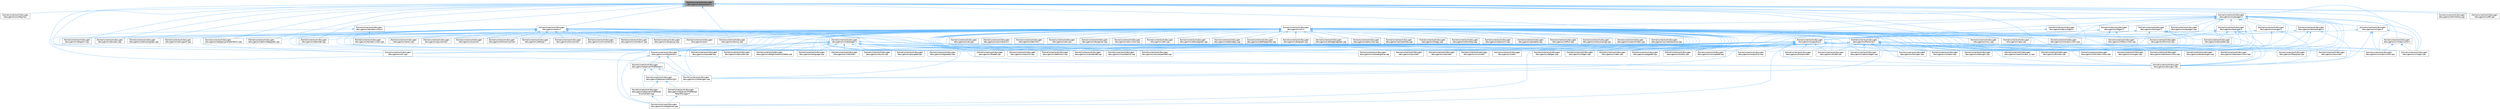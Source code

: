 digraph "/home/runner/work/doxygen/doxygen/src/textstream.h"
{
 // INTERACTIVE_SVG=YES
 // LATEX_PDF_SIZE
  bgcolor="transparent";
  edge [fontname=Helvetica,fontsize=10,labelfontname=Helvetica,labelfontsize=10];
  node [fontname=Helvetica,fontsize=10,shape=box,height=0.2,width=0.4];
  Node1 [label="/home/runner/work/doxygen\l/doxygen/src/textstream.h",height=0.2,width=0.4,color="gray40", fillcolor="grey60", style="filled", fontcolor="black",tooltip=" "];
  Node1 -> Node2 [dir="back",color="steelblue1",style="solid"];
  Node2 [label="/home/runner/work/doxygen\l/doxygen/src/configimpl.l",height=0.2,width=0.4,color="grey40", fillcolor="white", style="filled",URL="$d9/de3/configimpl_8l.html",tooltip=" "];
  Node1 -> Node3 [dir="back",color="steelblue1",style="solid"];
  Node3 [label="/home/runner/work/doxygen\l/doxygen/src/defgen.cpp",height=0.2,width=0.4,color="grey40", fillcolor="white", style="filled",URL="$d3/d17/defgen_8cpp.html",tooltip=" "];
  Node1 -> Node4 [dir="back",color="steelblue1",style="solid"];
  Node4 [label="/home/runner/work/doxygen\l/doxygen/src/diagram.cpp",height=0.2,width=0.4,color="grey40", fillcolor="white", style="filled",URL="$da/d0d/diagram_8cpp.html",tooltip=" "];
  Node1 -> Node5 [dir="back",color="steelblue1",style="solid"];
  Node5 [label="/home/runner/work/doxygen\l/doxygen/src/docsets.cpp",height=0.2,width=0.4,color="grey40", fillcolor="white", style="filled",URL="$d7/d8f/docsets_8cpp.html",tooltip=" "];
  Node1 -> Node6 [dir="back",color="steelblue1",style="solid"];
  Node6 [label="/home/runner/work/doxygen\l/doxygen/src/dotclassgraph.cpp",height=0.2,width=0.4,color="grey40", fillcolor="white", style="filled",URL="$d4/dcd/dotclassgraph_8cpp.html",tooltip=" "];
  Node1 -> Node7 [dir="back",color="steelblue1",style="solid"];
  Node7 [label="/home/runner/work/doxygen\l/doxygen/src/dotgroupcollaboration.cpp",height=0.2,width=0.4,color="grey40", fillcolor="white", style="filled",URL="$d1/d86/dotgroupcollaboration_8cpp.html",tooltip=" "];
  Node1 -> Node8 [dir="back",color="steelblue1",style="solid"];
  Node8 [label="/home/runner/work/doxygen\l/doxygen/src/dotincldepgraph.cpp",height=0.2,width=0.4,color="grey40", fillcolor="white", style="filled",URL="$da/d57/dotincldepgraph_8cpp.html",tooltip=" "];
  Node1 -> Node9 [dir="back",color="steelblue1",style="solid"];
  Node9 [label="/home/runner/work/doxygen\l/doxygen/src/dotnode.cpp",height=0.2,width=0.4,color="grey40", fillcolor="white", style="filled",URL="$df/d58/dotnode_8cpp.html",tooltip=" "];
  Node1 -> Node10 [dir="back",color="steelblue1",style="solid"];
  Node10 [label="/home/runner/work/doxygen\l/doxygen/src/emoji.cpp",height=0.2,width=0.4,color="grey40", fillcolor="white", style="filled",URL="$d2/d38/emoji_8cpp.html",tooltip=" "];
  Node1 -> Node11 [dir="back",color="steelblue1",style="solid"];
  Node11 [label="/home/runner/work/doxygen\l/doxygen/src/entry.h",height=0.2,width=0.4,color="grey40", fillcolor="white", style="filled",URL="$d1/dc6/entry_8h.html",tooltip=" "];
  Node11 -> Node12 [dir="back",color="steelblue1",style="solid"];
  Node12 [label="/home/runner/work/doxygen\l/doxygen/src/classdef.cpp",height=0.2,width=0.4,color="grey40", fillcolor="white", style="filled",URL="$de/d89/classdef_8cpp.html",tooltip=" "];
  Node11 -> Node13 [dir="back",color="steelblue1",style="solid"];
  Node13 [label="/home/runner/work/doxygen\l/doxygen/src/code.l",height=0.2,width=0.4,color="grey40", fillcolor="white", style="filled",URL="$da/d1f/code_8l.html",tooltip=" "];
  Node11 -> Node14 [dir="back",color="steelblue1",style="solid"];
  Node14 [label="/home/runner/work/doxygen\l/doxygen/src/commentscan.l",height=0.2,width=0.4,color="grey40", fillcolor="white", style="filled",URL="$d7/d5f/commentscan_8l.html",tooltip=" "];
  Node11 -> Node15 [dir="back",color="steelblue1",style="solid"];
  Node15 [label="/home/runner/work/doxygen\l/doxygen/src/defargs.l",height=0.2,width=0.4,color="grey40", fillcolor="white", style="filled",URL="$de/df3/defargs_8l.html",tooltip=" "];
  Node11 -> Node16 [dir="back",color="steelblue1",style="solid"];
  Node16 [label="/home/runner/work/doxygen\l/doxygen/src/docgroup.cpp",height=0.2,width=0.4,color="grey40", fillcolor="white", style="filled",URL="$d3/d36/docgroup_8cpp.html",tooltip=" "];
  Node11 -> Node17 [dir="back",color="steelblue1",style="solid"];
  Node17 [label="/home/runner/work/doxygen\l/doxygen/src/doxygen.cpp",height=0.2,width=0.4,color="grey40", fillcolor="white", style="filled",URL="$dc/d98/doxygen_8cpp.html",tooltip=" "];
  Node11 -> Node18 [dir="back",color="steelblue1",style="solid"];
  Node18 [label="/home/runner/work/doxygen\l/doxygen/src/entry.cpp",height=0.2,width=0.4,color="grey40", fillcolor="white", style="filled",URL="$d2/dd2/entry_8cpp.html",tooltip=" "];
  Node11 -> Node19 [dir="back",color="steelblue1",style="solid"];
  Node19 [label="/home/runner/work/doxygen\l/doxygen/src/filedef.cpp",height=0.2,width=0.4,color="grey40", fillcolor="white", style="filled",URL="$d6/ddc/filedef_8cpp.html",tooltip=" "];
  Node11 -> Node20 [dir="back",color="steelblue1",style="solid"];
  Node20 [label="/home/runner/work/doxygen\l/doxygen/src/fortranscanner.l",height=0.2,width=0.4,color="grey40", fillcolor="white", style="filled",URL="$dd/d00/fortranscanner_8l.html",tooltip=" "];
  Node11 -> Node21 [dir="back",color="steelblue1",style="solid"];
  Node21 [label="/home/runner/work/doxygen\l/doxygen/src/groupdef.cpp",height=0.2,width=0.4,color="grey40", fillcolor="white", style="filled",URL="$d6/d42/groupdef_8cpp.html",tooltip=" "];
  Node11 -> Node22 [dir="back",color="steelblue1",style="solid"];
  Node22 [label="/home/runner/work/doxygen\l/doxygen/src/lexscanner.l",height=0.2,width=0.4,color="grey40", fillcolor="white", style="filled",URL="$d4/d7d/lexscanner_8l.html",tooltip=" "];
  Node11 -> Node23 [dir="back",color="steelblue1",style="solid"];
  Node23 [label="/home/runner/work/doxygen\l/doxygen/src/markdown.cpp",height=0.2,width=0.4,color="grey40", fillcolor="white", style="filled",URL="$de/d04/markdown_8cpp.html",tooltip=" "];
  Node11 -> Node24 [dir="back",color="steelblue1",style="solid"];
  Node24 [label="/home/runner/work/doxygen\l/doxygen/src/membergroup.cpp",height=0.2,width=0.4,color="grey40", fillcolor="white", style="filled",URL="$d6/d18/membergroup_8cpp.html",tooltip=" "];
  Node11 -> Node25 [dir="back",color="steelblue1",style="solid"];
  Node25 [label="/home/runner/work/doxygen\l/doxygen/src/pre.l",height=0.2,width=0.4,color="grey40", fillcolor="white", style="filled",URL="$d0/da7/pre_8l.html",tooltip=" "];
  Node11 -> Node26 [dir="back",color="steelblue1",style="solid"];
  Node26 [label="/home/runner/work/doxygen\l/doxygen/src/pycode.l",height=0.2,width=0.4,color="grey40", fillcolor="white", style="filled",URL="$d3/ded/pycode_8l.html",tooltip=" "];
  Node11 -> Node27 [dir="back",color="steelblue1",style="solid"];
  Node27 [label="/home/runner/work/doxygen\l/doxygen/src/pyscanner.l",height=0.2,width=0.4,color="grey40", fillcolor="white", style="filled",URL="$de/d2b/pyscanner_8l.html",tooltip=" "];
  Node11 -> Node28 [dir="back",color="steelblue1",style="solid"];
  Node28 [label="/home/runner/work/doxygen\l/doxygen/src/scanner.l",height=0.2,width=0.4,color="grey40", fillcolor="white", style="filled",URL="$da/d11/scanner_8l.html",tooltip=" "];
  Node11 -> Node29 [dir="back",color="steelblue1",style="solid"];
  Node29 [label="/home/runner/work/doxygen\l/doxygen/src/sqlcode.l",height=0.2,width=0.4,color="grey40", fillcolor="white", style="filled",URL="$d2/dda/sqlcode_8l.html",tooltip=" "];
  Node11 -> Node30 [dir="back",color="steelblue1",style="solid"];
  Node30 [label="/home/runner/work/doxygen\l/doxygen/src/stlsupport.cpp",height=0.2,width=0.4,color="grey40", fillcolor="white", style="filled",URL="$d9/da1/stlsupport_8cpp.html",tooltip=" "];
  Node11 -> Node31 [dir="back",color="steelblue1",style="solid"];
  Node31 [label="/home/runner/work/doxygen\l/doxygen/src/tagreader.cpp",height=0.2,width=0.4,color="grey40", fillcolor="white", style="filled",URL="$d4/d7b/tagreader_8cpp.html",tooltip=" "];
  Node11 -> Node32 [dir="back",color="steelblue1",style="solid"];
  Node32 [label="/home/runner/work/doxygen\l/doxygen/src/util.cpp",height=0.2,width=0.4,color="grey40", fillcolor="white", style="filled",URL="$df/d2d/util_8cpp.html",tooltip=" "];
  Node11 -> Node33 [dir="back",color="steelblue1",style="solid"];
  Node33 [label="/home/runner/work/doxygen\l/doxygen/src/vhdlcode.l",height=0.2,width=0.4,color="grey40", fillcolor="white", style="filled",URL="$d5/d6a/vhdlcode_8l.html",tooltip=" "];
  Node11 -> Node34 [dir="back",color="steelblue1",style="solid"];
  Node34 [label="/home/runner/work/doxygen\l/doxygen/src/vhdldocgen.h",height=0.2,width=0.4,color="grey40", fillcolor="white", style="filled",URL="$dd/dec/vhdldocgen_8h.html",tooltip=" "];
  Node34 -> Node12 [dir="back",color="steelblue1",style="solid"];
  Node34 -> Node35 [dir="back",color="steelblue1",style="solid"];
  Node35 [label="/home/runner/work/doxygen\l/doxygen/src/classlist.cpp",height=0.2,width=0.4,color="grey40", fillcolor="white", style="filled",URL="$d6/d10/classlist_8cpp.html",tooltip=" "];
  Node34 -> Node36 [dir="back",color="steelblue1",style="solid"];
  Node36 [label="/home/runner/work/doxygen\l/doxygen/src/context.cpp",height=0.2,width=0.4,color="grey40", fillcolor="white", style="filled",URL="$db/d12/context_8cpp.html",tooltip=" "];
  Node34 -> Node37 [dir="back",color="steelblue1",style="solid"];
  Node37 [label="/home/runner/work/doxygen\l/doxygen/src/definition.cpp",height=0.2,width=0.4,color="grey40", fillcolor="white", style="filled",URL="$d3/dea/definition_8cpp.html",tooltip=" "];
  Node34 -> Node38 [dir="back",color="steelblue1",style="solid"];
  Node38 [label="/home/runner/work/doxygen\l/doxygen/src/docnode.cpp",height=0.2,width=0.4,color="grey40", fillcolor="white", style="filled",URL="$d0/d2b/docnode_8cpp.html",tooltip=" "];
  Node34 -> Node39 [dir="back",color="steelblue1",style="solid"];
  Node39 [label="/home/runner/work/doxygen\l/doxygen/src/dotgfxhierarchytable.cpp",height=0.2,width=0.4,color="grey40", fillcolor="white", style="filled",URL="$d4/d09/dotgfxhierarchytable_8cpp.html",tooltip=" "];
  Node34 -> Node17 [dir="back",color="steelblue1",style="solid"];
  Node34 -> Node19 [dir="back",color="steelblue1",style="solid"];
  Node34 -> Node21 [dir="back",color="steelblue1",style="solid"];
  Node34 -> Node40 [dir="back",color="steelblue1",style="solid"];
  Node40 [label="/home/runner/work/doxygen\l/doxygen/src/htmldocvisitor.cpp",height=0.2,width=0.4,color="grey40", fillcolor="white", style="filled",URL="$da/db0/htmldocvisitor_8cpp.html",tooltip=" "];
  Node34 -> Node41 [dir="back",color="steelblue1",style="solid"];
  Node41 [label="/home/runner/work/doxygen\l/doxygen/src/htmlgen.cpp",height=0.2,width=0.4,color="grey40", fillcolor="white", style="filled",URL="$d8/d6e/htmlgen_8cpp.html",tooltip=" "];
  Node34 -> Node42 [dir="back",color="steelblue1",style="solid"];
  Node42 [label="/home/runner/work/doxygen\l/doxygen/src/index.cpp",height=0.2,width=0.4,color="grey40", fillcolor="white", style="filled",URL="$db/d14/index_8cpp.html",tooltip="This file contains functions for the various index pages."];
  Node34 -> Node43 [dir="back",color="steelblue1",style="solid"];
  Node43 [label="/home/runner/work/doxygen\l/doxygen/src/language.cpp",height=0.2,width=0.4,color="grey40", fillcolor="white", style="filled",URL="$d2/d48/language_8cpp.html",tooltip=" "];
  Node34 -> Node44 [dir="back",color="steelblue1",style="solid"];
  Node44 [label="/home/runner/work/doxygen\l/doxygen/src/layout.cpp",height=0.2,width=0.4,color="grey40", fillcolor="white", style="filled",URL="$db/d16/layout_8cpp.html",tooltip=" "];
  Node34 -> Node45 [dir="back",color="steelblue1",style="solid"];
  Node45 [label="/home/runner/work/doxygen\l/doxygen/src/memberdef.cpp",height=0.2,width=0.4,color="grey40", fillcolor="white", style="filled",URL="$d0/d72/memberdef_8cpp.html",tooltip=" "];
  Node34 -> Node46 [dir="back",color="steelblue1",style="solid"];
  Node46 [label="/home/runner/work/doxygen\l/doxygen/src/memberlist.cpp",height=0.2,width=0.4,color="grey40", fillcolor="white", style="filled",URL="$d0/d14/memberlist_8cpp.html",tooltip=" "];
  Node34 -> Node47 [dir="back",color="steelblue1",style="solid"];
  Node47 [label="/home/runner/work/doxygen\l/doxygen/src/namespacedef.cpp",height=0.2,width=0.4,color="grey40", fillcolor="white", style="filled",URL="$d7/d1c/namespacedef_8cpp.html",tooltip=" "];
  Node34 -> Node48 [dir="back",color="steelblue1",style="solid"];
  Node48 [label="/home/runner/work/doxygen\l/doxygen/src/outputlist.cpp",height=0.2,width=0.4,color="grey40", fillcolor="white", style="filled",URL="$db/dd8/outputlist_8cpp.html",tooltip=" "];
  Node34 -> Node49 [dir="back",color="steelblue1",style="solid"];
  Node49 [label="/home/runner/work/doxygen\l/doxygen/src/rtfgen.cpp",height=0.2,width=0.4,color="grey40", fillcolor="white", style="filled",URL="$d0/d9c/rtfgen_8cpp.html",tooltip=" "];
  Node34 -> Node33 [dir="back",color="steelblue1",style="solid"];
  Node34 -> Node50 [dir="back",color="steelblue1",style="solid"];
  Node50 [label="/home/runner/work/doxygen\l/doxygen/src/vhdldocgen.cpp",height=0.2,width=0.4,color="grey40", fillcolor="white", style="filled",URL="$de/dea/vhdldocgen_8cpp.html",tooltip=" "];
  Node34 -> Node51 [dir="back",color="steelblue1",style="solid"];
  Node51 [label="/home/runner/work/doxygen\l/doxygen/src/vhdljjparser.cpp",height=0.2,width=0.4,color="grey40", fillcolor="white", style="filled",URL="$d1/d86/vhdljjparser_8cpp.html",tooltip=" "];
  Node34 -> Node52 [dir="back",color="steelblue1",style="solid"];
  Node52 [label="/home/runner/work/doxygen\l/doxygen/src/vhdljjparser.h",height=0.2,width=0.4,color="grey40", fillcolor="white", style="filled",URL="$d2/d55/vhdljjparser_8h.html",tooltip=" "];
  Node52 -> Node17 [dir="back",color="steelblue1",style="solid"];
  Node52 -> Node50 [dir="back",color="steelblue1",style="solid"];
  Node52 -> Node51 [dir="back",color="steelblue1",style="solid"];
  Node52 -> Node53 [dir="back",color="steelblue1",style="solid"];
  Node53 [label="/home/runner/work/doxygen\l/doxygen/vhdlparser/VhdlParser.h",height=0.2,width=0.4,color="grey40", fillcolor="white", style="filled",URL="$d5/df9/_vhdl_parser_8h.html",tooltip=" "];
  Node53 -> Node50 [dir="back",color="steelblue1",style="solid"];
  Node53 -> Node54 [dir="back",color="steelblue1",style="solid"];
  Node54 [label="/home/runner/work/doxygen\l/doxygen/vhdlparser/VhdlParser\lErrorHandler.hpp",height=0.2,width=0.4,color="grey40", fillcolor="white", style="filled",URL="$d2/dc3/_vhdl_parser_error_handler_8hpp.html",tooltip=" "];
  Node54 -> Node51 [dir="back",color="steelblue1",style="solid"];
  Node53 -> Node55 [dir="back",color="steelblue1",style="solid"];
  Node55 [label="/home/runner/work/doxygen\l/doxygen/vhdlparser/vhdlstring.h",height=0.2,width=0.4,color="grey40", fillcolor="white", style="filled",URL="$d9/d48/vhdlstring_8h.html",tooltip=" "];
  Node55 -> Node54 [dir="back",color="steelblue1",style="solid"];
  Node55 -> Node56 [dir="back",color="steelblue1",style="solid"];
  Node56 [label="/home/runner/work/doxygen\l/doxygen/vhdlparser/VhdlParser\lTokenManager.h",height=0.2,width=0.4,color="grey40", fillcolor="white", style="filled",URL="$d7/dad/_vhdl_parser_token_manager_8h.html",tooltip=" "];
  Node56 -> Node51 [dir="back",color="steelblue1",style="solid"];
  Node11 -> Node52 [dir="back",color="steelblue1",style="solid"];
  Node11 -> Node57 [dir="back",color="steelblue1",style="solid"];
  Node57 [label="/home/runner/work/doxygen\l/doxygen/src/xmlcode.l",height=0.2,width=0.4,color="grey40", fillcolor="white", style="filled",URL="$dc/dc1/xmlcode_8l.html",tooltip=" "];
  Node1 -> Node58 [dir="back",color="steelblue1",style="solid"];
  Node58 [label="/home/runner/work/doxygen\l/doxygen/src/htmlentity.cpp",height=0.2,width=0.4,color="grey40", fillcolor="white", style="filled",URL="$d2/db2/htmlentity_8cpp.html",tooltip=" "];
  Node1 -> Node41 [dir="back",color="steelblue1",style="solid"];
  Node1 -> Node59 [dir="back",color="steelblue1",style="solid"];
  Node59 [label="/home/runner/work/doxygen\l/doxygen/src/msc.cpp",height=0.2,width=0.4,color="grey40", fillcolor="white", style="filled",URL="$db/d33/msc_8cpp.html",tooltip=" "];
  Node1 -> Node60 [dir="back",color="steelblue1",style="solid"];
  Node60 [label="/home/runner/work/doxygen\l/doxygen/src/outputgen.h",height=0.2,width=0.4,color="grey40", fillcolor="white", style="filled",URL="$df/d06/outputgen_8h.html",tooltip=" "];
  Node60 -> Node3 [dir="back",color="steelblue1",style="solid"];
  Node60 -> Node61 [dir="back",color="steelblue1",style="solid"];
  Node61 [label="/home/runner/work/doxygen\l/doxygen/src/devnullgen.h",height=0.2,width=0.4,color="grey40", fillcolor="white", style="filled",URL="$d8/de5/devnullgen_8h.html",tooltip=" "];
  Node61 -> Node62 [dir="back",color="steelblue1",style="solid"];
  Node62 [label="/home/runner/work/doxygen\l/doxygen/src/outputlist.h",height=0.2,width=0.4,color="grey40", fillcolor="white", style="filled",URL="$d2/db9/outputlist_8h.html",tooltip=" "];
  Node62 -> Node12 [dir="back",color="steelblue1",style="solid"];
  Node62 -> Node35 [dir="back",color="steelblue1",style="solid"];
  Node62 -> Node13 [dir="back",color="steelblue1",style="solid"];
  Node62 -> Node63 [dir="back",color="steelblue1",style="solid"];
  Node63 [label="/home/runner/work/doxygen\l/doxygen/src/conceptdef.cpp",height=0.2,width=0.4,color="grey40", fillcolor="white", style="filled",URL="$d8/d0a/conceptdef_8cpp.html",tooltip=" "];
  Node62 -> Node36 [dir="back",color="steelblue1",style="solid"];
  Node62 -> Node37 [dir="back",color="steelblue1",style="solid"];
  Node62 -> Node64 [dir="back",color="steelblue1",style="solid"];
  Node64 [label="/home/runner/work/doxygen\l/doxygen/src/dirdef.cpp",height=0.2,width=0.4,color="grey40", fillcolor="white", style="filled",URL="$d8/d52/dirdef_8cpp.html",tooltip=" "];
  Node62 -> Node65 [dir="back",color="steelblue1",style="solid"];
  Node65 [label="/home/runner/work/doxygen\l/doxygen/src/docbookgen.cpp",height=0.2,width=0.4,color="grey40", fillcolor="white", style="filled",URL="$d8/d29/docbookgen_8cpp.html",tooltip=" "];
  Node62 -> Node17 [dir="back",color="steelblue1",style="solid"];
  Node62 -> Node19 [dir="back",color="steelblue1",style="solid"];
  Node62 -> Node66 [dir="back",color="steelblue1",style="solid"];
  Node66 [label="/home/runner/work/doxygen\l/doxygen/src/fileparser.cpp",height=0.2,width=0.4,color="grey40", fillcolor="white", style="filled",URL="$d9/d74/fileparser_8cpp.html",tooltip=" "];
  Node62 -> Node67 [dir="back",color="steelblue1",style="solid"];
  Node67 [label="/home/runner/work/doxygen\l/doxygen/src/fortrancode.l",height=0.2,width=0.4,color="grey40", fillcolor="white", style="filled",URL="$d9/d5b/fortrancode_8l.html",tooltip=" "];
  Node62 -> Node68 [dir="back",color="steelblue1",style="solid"];
  Node68 [label="/home/runner/work/doxygen\l/doxygen/src/ftvhelp.cpp",height=0.2,width=0.4,color="grey40", fillcolor="white", style="filled",URL="$db/d41/ftvhelp_8cpp.html",tooltip=" "];
  Node62 -> Node21 [dir="back",color="steelblue1",style="solid"];
  Node62 -> Node40 [dir="back",color="steelblue1",style="solid"];
  Node62 -> Node41 [dir="back",color="steelblue1",style="solid"];
  Node62 -> Node42 [dir="back",color="steelblue1",style="solid"];
  Node62 -> Node69 [dir="back",color="steelblue1",style="solid"];
  Node69 [label="/home/runner/work/doxygen\l/doxygen/src/latexdocvisitor.cpp",height=0.2,width=0.4,color="grey40", fillcolor="white", style="filled",URL="$d1/d4e/latexdocvisitor_8cpp.html",tooltip=" "];
  Node62 -> Node70 [dir="back",color="steelblue1",style="solid"];
  Node70 [label="/home/runner/work/doxygen\l/doxygen/src/latexgen.cpp",height=0.2,width=0.4,color="grey40", fillcolor="white", style="filled",URL="$d4/d42/latexgen_8cpp.html",tooltip=" "];
  Node62 -> Node71 [dir="back",color="steelblue1",style="solid"];
  Node71 [label="/home/runner/work/doxygen\l/doxygen/src/lexcode.l",height=0.2,width=0.4,color="grey40", fillcolor="white", style="filled",URL="$d0/d7e/lexcode_8l.html",tooltip=" "];
  Node62 -> Node72 [dir="back",color="steelblue1",style="solid"];
  Node72 [label="/home/runner/work/doxygen\l/doxygen/src/mangen.cpp",height=0.2,width=0.4,color="grey40", fillcolor="white", style="filled",URL="$d7/de7/mangen_8cpp.html",tooltip=" "];
  Node62 -> Node45 [dir="back",color="steelblue1",style="solid"];
  Node62 -> Node24 [dir="back",color="steelblue1",style="solid"];
  Node62 -> Node46 [dir="back",color="steelblue1",style="solid"];
  Node62 -> Node47 [dir="back",color="steelblue1",style="solid"];
  Node62 -> Node48 [dir="back",color="steelblue1",style="solid"];
  Node62 -> Node73 [dir="back",color="steelblue1",style="solid"];
  Node73 [label="/home/runner/work/doxygen\l/doxygen/src/pagedef.cpp",height=0.2,width=0.4,color="grey40", fillcolor="white", style="filled",URL="$d9/db4/pagedef_8cpp.html",tooltip=" "];
  Node62 -> Node26 [dir="back",color="steelblue1",style="solid"];
  Node62 -> Node49 [dir="back",color="steelblue1",style="solid"];
  Node62 -> Node29 [dir="back",color="steelblue1",style="solid"];
  Node62 -> Node74 [dir="back",color="steelblue1",style="solid"];
  Node74 [label="/home/runner/work/doxygen\l/doxygen/src/tooltip.cpp",height=0.2,width=0.4,color="grey40", fillcolor="white", style="filled",URL="$d7/d56/tooltip_8cpp.html",tooltip=" "];
  Node62 -> Node32 [dir="back",color="steelblue1",style="solid"];
  Node62 -> Node33 [dir="back",color="steelblue1",style="solid"];
  Node62 -> Node50 [dir="back",color="steelblue1",style="solid"];
  Node62 -> Node51 [dir="back",color="steelblue1",style="solid"];
  Node62 -> Node57 [dir="back",color="steelblue1",style="solid"];
  Node62 -> Node75 [dir="back",color="steelblue1",style="solid"];
  Node75 [label="/home/runner/work/doxygen\l/doxygen/src/xmlgen.cpp",height=0.2,width=0.4,color="grey40", fillcolor="white", style="filled",URL="$d0/dc3/xmlgen_8cpp.html",tooltip=" "];
  Node60 -> Node65 [dir="back",color="steelblue1",style="solid"];
  Node60 -> Node76 [dir="back",color="steelblue1",style="solid"];
  Node76 [label="/home/runner/work/doxygen\l/doxygen/src/docbookgen.h",height=0.2,width=0.4,color="grey40", fillcolor="white", style="filled",URL="$de/dea/docbookgen_8h.html",tooltip=" "];
  Node76 -> Node65 [dir="back",color="steelblue1",style="solid"];
  Node76 -> Node77 [dir="back",color="steelblue1",style="solid"];
  Node77 [label="/home/runner/work/doxygen\l/doxygen/src/docbookvisitor.cpp",height=0.2,width=0.4,color="grey40", fillcolor="white", style="filled",URL="$dc/d05/docbookvisitor_8cpp.html",tooltip=" "];
  Node76 -> Node17 [dir="back",color="steelblue1",style="solid"];
  Node76 -> Node62 [dir="back",color="steelblue1",style="solid"];
  Node60 -> Node77 [dir="back",color="steelblue1",style="solid"];
  Node60 -> Node66 [dir="back",color="steelblue1",style="solid"];
  Node60 -> Node40 [dir="back",color="steelblue1",style="solid"];
  Node60 -> Node78 [dir="back",color="steelblue1",style="solid"];
  Node78 [label="/home/runner/work/doxygen\l/doxygen/src/htmlgen.h",height=0.2,width=0.4,color="grey40", fillcolor="white", style="filled",URL="$d8/d56/htmlgen_8h.html",tooltip=" "];
  Node78 -> Node36 [dir="back",color="steelblue1",style="solid"];
  Node78 -> Node17 [dir="back",color="steelblue1",style="solid"];
  Node78 -> Node68 [dir="back",color="steelblue1",style="solid"];
  Node78 -> Node40 [dir="back",color="steelblue1",style="solid"];
  Node78 -> Node41 [dir="back",color="steelblue1",style="solid"];
  Node78 -> Node42 [dir="back",color="steelblue1",style="solid"];
  Node78 -> Node62 [dir="back",color="steelblue1",style="solid"];
  Node60 -> Node69 [dir="back",color="steelblue1",style="solid"];
  Node60 -> Node79 [dir="back",color="steelblue1",style="solid"];
  Node79 [label="/home/runner/work/doxygen\l/doxygen/src/latexgen.h",height=0.2,width=0.4,color="grey40", fillcolor="white", style="filled",URL="$d6/d9c/latexgen_8h.html",tooltip=" "];
  Node79 -> Node36 [dir="back",color="steelblue1",style="solid"];
  Node79 -> Node17 [dir="back",color="steelblue1",style="solid"];
  Node79 -> Node80 [dir="back",color="steelblue1",style="solid"];
  Node80 [label="/home/runner/work/doxygen\l/doxygen/src/formula.cpp",height=0.2,width=0.4,color="grey40", fillcolor="white", style="filled",URL="$d7/d5b/formula_8cpp.html",tooltip=" "];
  Node79 -> Node69 [dir="back",color="steelblue1",style="solid"];
  Node79 -> Node70 [dir="back",color="steelblue1",style="solid"];
  Node79 -> Node62 [dir="back",color="steelblue1",style="solid"];
  Node79 -> Node81 [dir="back",color="steelblue1",style="solid"];
  Node81 [label="/home/runner/work/doxygen\l/doxygen/src/template.cpp",height=0.2,width=0.4,color="grey40", fillcolor="white", style="filled",URL="$df/d54/template_8cpp.html",tooltip=" "];
  Node60 -> Node71 [dir="back",color="steelblue1",style="solid"];
  Node60 -> Node82 [dir="back",color="steelblue1",style="solid"];
  Node82 [label="/home/runner/work/doxygen\l/doxygen/src/mandocvisitor.cpp",height=0.2,width=0.4,color="grey40", fillcolor="white", style="filled",URL="$d8/dde/mandocvisitor_8cpp.html",tooltip=" "];
  Node60 -> Node83 [dir="back",color="steelblue1",style="solid"];
  Node83 [label="/home/runner/work/doxygen\l/doxygen/src/mangen.h",height=0.2,width=0.4,color="grey40", fillcolor="white", style="filled",URL="$da/dc0/mangen_8h.html",tooltip=" "];
  Node83 -> Node17 [dir="back",color="steelblue1",style="solid"];
  Node83 -> Node72 [dir="back",color="steelblue1",style="solid"];
  Node83 -> Node62 [dir="back",color="steelblue1",style="solid"];
  Node60 -> Node84 [dir="back",color="steelblue1",style="solid"];
  Node84 [label="/home/runner/work/doxygen\l/doxygen/src/outputgen.cpp",height=0.2,width=0.4,color="grey40", fillcolor="white", style="filled",URL="$d0/d17/outputgen_8cpp.html",tooltip=" "];
  Node60 -> Node48 [dir="back",color="steelblue1",style="solid"];
  Node60 -> Node62 [dir="back",color="steelblue1",style="solid"];
  Node60 -> Node85 [dir="back",color="steelblue1",style="solid"];
  Node85 [label="/home/runner/work/doxygen\l/doxygen/src/rtfdocvisitor.cpp",height=0.2,width=0.4,color="grey40", fillcolor="white", style="filled",URL="$de/d9a/rtfdocvisitor_8cpp.html",tooltip=" "];
  Node60 -> Node86 [dir="back",color="steelblue1",style="solid"];
  Node86 [label="/home/runner/work/doxygen\l/doxygen/src/rtfgen.h",height=0.2,width=0.4,color="grey40", fillcolor="white", style="filled",URL="$d4/daa/rtfgen_8h.html",tooltip=" "];
  Node86 -> Node17 [dir="back",color="steelblue1",style="solid"];
  Node86 -> Node62 [dir="back",color="steelblue1",style="solid"];
  Node86 -> Node85 [dir="back",color="steelblue1",style="solid"];
  Node86 -> Node49 [dir="back",color="steelblue1",style="solid"];
  Node60 -> Node87 [dir="back",color="steelblue1",style="solid"];
  Node87 [label="/home/runner/work/doxygen\l/doxygen/src/util.h",height=0.2,width=0.4,color="grey40", fillcolor="white", style="filled",URL="$d8/d3c/util_8h.html",tooltip="A bunch of utility functions."];
  Node87 -> Node88 [dir="back",color="steelblue1",style="solid"];
  Node88 [label="/home/runner/work/doxygen\l/doxygen/src/cite.cpp",height=0.2,width=0.4,color="grey40", fillcolor="white", style="filled",URL="$d5/d0b/cite_8cpp.html",tooltip=" "];
  Node87 -> Node12 [dir="back",color="steelblue1",style="solid"];
  Node87 -> Node35 [dir="back",color="steelblue1",style="solid"];
  Node87 -> Node13 [dir="back",color="steelblue1",style="solid"];
  Node87 -> Node89 [dir="back",color="steelblue1",style="solid"];
  Node89 [label="/home/runner/work/doxygen\l/doxygen/src/commentcnv.l",height=0.2,width=0.4,color="grey40", fillcolor="white", style="filled",URL="$d0/d47/commentcnv_8l.html",tooltip=" "];
  Node87 -> Node14 [dir="back",color="steelblue1",style="solid"];
  Node87 -> Node63 [dir="back",color="steelblue1",style="solid"];
  Node87 -> Node36 [dir="back",color="steelblue1",style="solid"];
  Node87 -> Node90 [dir="back",color="steelblue1",style="solid"];
  Node90 [label="/home/runner/work/doxygen\l/doxygen/src/declinfo.l",height=0.2,width=0.4,color="grey40", fillcolor="white", style="filled",URL="$d8/d0f/declinfo_8l.html",tooltip=" "];
  Node87 -> Node15 [dir="back",color="steelblue1",style="solid"];
  Node87 -> Node3 [dir="back",color="steelblue1",style="solid"];
  Node87 -> Node37 [dir="back",color="steelblue1",style="solid"];
  Node87 -> Node91 [dir="back",color="steelblue1",style="solid"];
  Node91 [label="/home/runner/work/doxygen\l/doxygen/src/dia.cpp",height=0.2,width=0.4,color="grey40", fillcolor="white", style="filled",URL="$d1/df5/dia_8cpp.html",tooltip=" "];
  Node87 -> Node4 [dir="back",color="steelblue1",style="solid"];
  Node87 -> Node64 [dir="back",color="steelblue1",style="solid"];
  Node87 -> Node65 [dir="back",color="steelblue1",style="solid"];
  Node87 -> Node77 [dir="back",color="steelblue1",style="solid"];
  Node87 -> Node16 [dir="back",color="steelblue1",style="solid"];
  Node87 -> Node38 [dir="back",color="steelblue1",style="solid"];
  Node87 -> Node92 [dir="back",color="steelblue1",style="solid"];
  Node92 [label="/home/runner/work/doxygen\l/doxygen/src/docparser.cpp",height=0.2,width=0.4,color="grey40", fillcolor="white", style="filled",URL="$da/d17/docparser_8cpp.html",tooltip=" "];
  Node87 -> Node5 [dir="back",color="steelblue1",style="solid"];
  Node87 -> Node93 [dir="back",color="steelblue1",style="solid"];
  Node93 [label="/home/runner/work/doxygen\l/doxygen/src/docvisitor.cpp",height=0.2,width=0.4,color="grey40", fillcolor="white", style="filled",URL="$da/d39/docvisitor_8cpp.html",tooltip=" "];
  Node87 -> Node94 [dir="back",color="steelblue1",style="solid"];
  Node94 [label="/home/runner/work/doxygen\l/doxygen/src/dot.cpp",height=0.2,width=0.4,color="grey40", fillcolor="white", style="filled",URL="$de/daa/dot_8cpp.html",tooltip=" "];
  Node87 -> Node95 [dir="back",color="steelblue1",style="solid"];
  Node95 [label="/home/runner/work/doxygen\l/doxygen/src/dotcallgraph.cpp",height=0.2,width=0.4,color="grey40", fillcolor="white", style="filled",URL="$d4/dd5/dotcallgraph_8cpp.html",tooltip=" "];
  Node87 -> Node6 [dir="back",color="steelblue1",style="solid"];
  Node87 -> Node96 [dir="back",color="steelblue1",style="solid"];
  Node96 [label="/home/runner/work/doxygen\l/doxygen/src/dotdirdeps.cpp",height=0.2,width=0.4,color="grey40", fillcolor="white", style="filled",URL="$da/d45/dotdirdeps_8cpp.html",tooltip=" "];
  Node87 -> Node97 [dir="back",color="steelblue1",style="solid"];
  Node97 [label="/home/runner/work/doxygen\l/doxygen/src/dotfilepatcher.cpp",height=0.2,width=0.4,color="grey40", fillcolor="white", style="filled",URL="$d9/d92/dotfilepatcher_8cpp.html",tooltip=" "];
  Node87 -> Node39 [dir="back",color="steelblue1",style="solid"];
  Node87 -> Node98 [dir="back",color="steelblue1",style="solid"];
  Node98 [label="/home/runner/work/doxygen\l/doxygen/src/dotgraph.cpp",height=0.2,width=0.4,color="grey40", fillcolor="white", style="filled",URL="$de/d45/dotgraph_8cpp.html",tooltip=" "];
  Node87 -> Node7 [dir="back",color="steelblue1",style="solid"];
  Node87 -> Node8 [dir="back",color="steelblue1",style="solid"];
  Node87 -> Node99 [dir="back",color="steelblue1",style="solid"];
  Node99 [label="/home/runner/work/doxygen\l/doxygen/src/dotlegendgraph.cpp",height=0.2,width=0.4,color="grey40", fillcolor="white", style="filled",URL="$d4/d33/dotlegendgraph_8cpp.html",tooltip=" "];
  Node87 -> Node9 [dir="back",color="steelblue1",style="solid"];
  Node87 -> Node100 [dir="back",color="steelblue1",style="solid"];
  Node100 [label="/home/runner/work/doxygen\l/doxygen/src/dotrunner.cpp",height=0.2,width=0.4,color="grey40", fillcolor="white", style="filled",URL="$d1/dfe/dotrunner_8cpp.html",tooltip=" "];
  Node87 -> Node17 [dir="back",color="steelblue1",style="solid"];
  Node87 -> Node101 [dir="back",color="steelblue1",style="solid"];
  Node101 [label="/home/runner/work/doxygen\l/doxygen/src/eclipsehelp.cpp",height=0.2,width=0.4,color="grey40", fillcolor="white", style="filled",URL="$d8/d56/eclipsehelp_8cpp.html",tooltip=" "];
  Node87 -> Node10 [dir="back",color="steelblue1",style="solid"];
  Node87 -> Node18 [dir="back",color="steelblue1",style="solid"];
  Node87 -> Node19 [dir="back",color="steelblue1",style="solid"];
  Node87 -> Node102 [dir="back",color="steelblue1",style="solid"];
  Node102 [label="/home/runner/work/doxygen\l/doxygen/src/filename.h",height=0.2,width=0.4,color="grey40", fillcolor="white", style="filled",URL="$dc/dd6/filename_8h.html",tooltip=" "];
  Node102 -> Node13 [dir="back",color="steelblue1",style="solid"];
  Node102 -> Node36 [dir="back",color="steelblue1",style="solid"];
  Node102 -> Node3 [dir="back",color="steelblue1",style="solid"];
  Node102 -> Node64 [dir="back",color="steelblue1",style="solid"];
  Node102 -> Node65 [dir="back",color="steelblue1",style="solid"];
  Node102 -> Node77 [dir="back",color="steelblue1",style="solid"];
  Node102 -> Node17 [dir="back",color="steelblue1",style="solid"];
  Node102 -> Node19 [dir="back",color="steelblue1",style="solid"];
  Node102 -> Node42 [dir="back",color="steelblue1",style="solid"];
  Node102 -> Node70 [dir="back",color="steelblue1",style="solid"];
  Node102 -> Node103 [dir="back",color="steelblue1",style="solid"];
  Node103 [label="/home/runner/work/doxygen\l/doxygen/src/perlmodgen.cpp",height=0.2,width=0.4,color="grey40", fillcolor="white", style="filled",URL="$de/dd0/perlmodgen_8cpp.html",tooltip=" "];
  Node102 -> Node49 [dir="back",color="steelblue1",style="solid"];
  Node102 -> Node104 [dir="back",color="steelblue1",style="solid"];
  Node104 [label="/home/runner/work/doxygen\l/doxygen/src/searchindex_js.cpp",height=0.2,width=0.4,color="grey40", fillcolor="white", style="filled",URL="$d9/d2f/searchindex__js_8cpp.html",tooltip=" "];
  Node102 -> Node31 [dir="back",color="steelblue1",style="solid"];
  Node102 -> Node32 [dir="back",color="steelblue1",style="solid"];
  Node102 -> Node50 [dir="back",color="steelblue1",style="solid"];
  Node102 -> Node105 [dir="back",color="steelblue1",style="solid"];
  Node105 [label="/home/runner/work/doxygen\l/doxygen/src/xmldocvisitor.cpp",height=0.2,width=0.4,color="grey40", fillcolor="white", style="filled",URL="$dd/db6/xmldocvisitor_8cpp.html",tooltip=" "];
  Node102 -> Node75 [dir="back",color="steelblue1",style="solid"];
  Node87 -> Node80 [dir="back",color="steelblue1",style="solid"];
  Node87 -> Node67 [dir="back",color="steelblue1",style="solid"];
  Node87 -> Node20 [dir="back",color="steelblue1",style="solid"];
  Node87 -> Node68 [dir="back",color="steelblue1",style="solid"];
  Node87 -> Node21 [dir="back",color="steelblue1",style="solid"];
  Node87 -> Node106 [dir="back",color="steelblue1",style="solid"];
  Node106 [label="/home/runner/work/doxygen\l/doxygen/src/htags.cpp",height=0.2,width=0.4,color="grey40", fillcolor="white", style="filled",URL="$d9/db7/htags_8cpp.html",tooltip=" "];
  Node87 -> Node40 [dir="back",color="steelblue1",style="solid"];
  Node87 -> Node41 [dir="back",color="steelblue1",style="solid"];
  Node87 -> Node107 [dir="back",color="steelblue1",style="solid"];
  Node107 [label="/home/runner/work/doxygen\l/doxygen/src/htmlhelp.cpp",height=0.2,width=0.4,color="grey40", fillcolor="white", style="filled",URL="$d3/d4b/htmlhelp_8cpp.html",tooltip=" "];
  Node87 -> Node42 [dir="back",color="steelblue1",style="solid"];
  Node87 -> Node43 [dir="back",color="steelblue1",style="solid"];
  Node87 -> Node69 [dir="back",color="steelblue1",style="solid"];
  Node87 -> Node70 [dir="back",color="steelblue1",style="solid"];
  Node87 -> Node44 [dir="back",color="steelblue1",style="solid"];
  Node87 -> Node22 [dir="back",color="steelblue1",style="solid"];
  Node87 -> Node82 [dir="back",color="steelblue1",style="solid"];
  Node87 -> Node72 [dir="back",color="steelblue1",style="solid"];
  Node87 -> Node23 [dir="back",color="steelblue1",style="solid"];
  Node87 -> Node45 [dir="back",color="steelblue1",style="solid"];
  Node87 -> Node24 [dir="back",color="steelblue1",style="solid"];
  Node87 -> Node46 [dir="back",color="steelblue1",style="solid"];
  Node87 -> Node59 [dir="back",color="steelblue1",style="solid"];
  Node87 -> Node47 [dir="back",color="steelblue1",style="solid"];
  Node87 -> Node73 [dir="back",color="steelblue1",style="solid"];
  Node87 -> Node103 [dir="back",color="steelblue1",style="solid"];
  Node87 -> Node108 [dir="back",color="steelblue1",style="solid"];
  Node108 [label="/home/runner/work/doxygen\l/doxygen/src/plantuml.cpp",height=0.2,width=0.4,color="grey40", fillcolor="white", style="filled",URL="$d7/d5b/plantuml_8cpp.html",tooltip=" "];
  Node87 -> Node109 [dir="back",color="steelblue1",style="solid"];
  Node109 [label="/home/runner/work/doxygen\l/doxygen/src/portable.cpp",height=0.2,width=0.4,color="grey40", fillcolor="white", style="filled",URL="$d0/d1c/portable_8cpp.html",tooltip=" "];
  Node87 -> Node25 [dir="back",color="steelblue1",style="solid"];
  Node87 -> Node26 [dir="back",color="steelblue1",style="solid"];
  Node87 -> Node27 [dir="back",color="steelblue1",style="solid"];
  Node87 -> Node110 [dir="back",color="steelblue1",style="solid"];
  Node110 [label="/home/runner/work/doxygen\l/doxygen/src/qhp.cpp",height=0.2,width=0.4,color="grey40", fillcolor="white", style="filled",URL="$d9/d45/qhp_8cpp.html",tooltip=" "];
  Node87 -> Node111 [dir="back",color="steelblue1",style="solid"];
  Node111 [label="/home/runner/work/doxygen\l/doxygen/src/reflist.cpp",height=0.2,width=0.4,color="grey40", fillcolor="white", style="filled",URL="$d4/d09/reflist_8cpp.html",tooltip=" "];
  Node87 -> Node112 [dir="back",color="steelblue1",style="solid"];
  Node112 [label="/home/runner/work/doxygen\l/doxygen/src/resourcemgr.cpp",height=0.2,width=0.4,color="grey40", fillcolor="white", style="filled",URL="$d6/dde/resourcemgr_8cpp.html",tooltip=" "];
  Node87 -> Node85 [dir="back",color="steelblue1",style="solid"];
  Node87 -> Node49 [dir="back",color="steelblue1",style="solid"];
  Node87 -> Node28 [dir="back",color="steelblue1",style="solid"];
  Node87 -> Node113 [dir="back",color="steelblue1",style="solid"];
  Node113 [label="/home/runner/work/doxygen\l/doxygen/src/searchindex.cpp",height=0.2,width=0.4,color="grey40", fillcolor="white", style="filled",URL="$d7/d79/searchindex_8cpp.html",tooltip=" "];
  Node87 -> Node104 [dir="back",color="steelblue1",style="solid"];
  Node87 -> Node29 [dir="back",color="steelblue1",style="solid"];
  Node87 -> Node114 [dir="back",color="steelblue1",style="solid"];
  Node114 [label="/home/runner/work/doxygen\l/doxygen/src/symbolresolver.cpp",height=0.2,width=0.4,color="grey40", fillcolor="white", style="filled",URL="$d2/d99/symbolresolver_8cpp.html",tooltip=" "];
  Node87 -> Node31 [dir="back",color="steelblue1",style="solid"];
  Node87 -> Node81 [dir="back",color="steelblue1",style="solid"];
  Node87 -> Node115 [dir="back",color="steelblue1",style="solid"];
  Node115 [label="/home/runner/work/doxygen\l/doxygen/src/textdocvisitor.cpp",height=0.2,width=0.4,color="grey40", fillcolor="white", style="filled",URL="$d3/da6/textdocvisitor_8cpp.html",tooltip=" "];
  Node87 -> Node74 [dir="back",color="steelblue1",style="solid"];
  Node87 -> Node32 [dir="back",color="steelblue1",style="solid"];
  Node87 -> Node33 [dir="back",color="steelblue1",style="solid"];
  Node87 -> Node50 [dir="back",color="steelblue1",style="solid"];
  Node87 -> Node51 [dir="back",color="steelblue1",style="solid"];
  Node87 -> Node52 [dir="back",color="steelblue1",style="solid"];
  Node87 -> Node57 [dir="back",color="steelblue1",style="solid"];
  Node87 -> Node105 [dir="back",color="steelblue1",style="solid"];
  Node87 -> Node75 [dir="back",color="steelblue1",style="solid"];
  Node60 -> Node105 [dir="back",color="steelblue1",style="solid"];
  Node60 -> Node75 [dir="back",color="steelblue1",style="solid"];
  Node60 -> Node116 [dir="back",color="steelblue1",style="solid"];
  Node116 [label="/home/runner/work/doxygen\l/doxygen/src/xmlgen.h",height=0.2,width=0.4,color="grey40", fillcolor="white", style="filled",URL="$d9/d67/xmlgen_8h.html",tooltip=" "];
  Node116 -> Node17 [dir="back",color="steelblue1",style="solid"];
  Node116 -> Node62 [dir="back",color="steelblue1",style="solid"];
  Node116 -> Node105 [dir="back",color="steelblue1",style="solid"];
  Node116 -> Node75 [dir="back",color="steelblue1",style="solid"];
  Node1 -> Node110 [dir="back",color="steelblue1",style="solid"];
  Node1 -> Node104 [dir="back",color="steelblue1",style="solid"];
  Node1 -> Node117 [dir="back",color="steelblue1",style="solid"];
  Node117 [label="/home/runner/work/doxygen\l/doxygen/src/textdocvisitor.h",height=0.2,width=0.4,color="grey40", fillcolor="white", style="filled",URL="$dd/d66/textdocvisitor_8h.html",tooltip=" "];
  Node117 -> Node115 [dir="back",color="steelblue1",style="solid"];
  Node117 -> Node32 [dir="back",color="steelblue1",style="solid"];
  Node1 -> Node118 [dir="back",color="steelblue1",style="solid"];
  Node118 [label="/home/runner/work/doxygen\l/doxygen/src/utf8.cpp",height=0.2,width=0.4,color="grey40", fillcolor="white", style="filled",URL="$d2/db5/utf8_8cpp.html",tooltip=" "];
  Node1 -> Node32 [dir="back",color="steelblue1",style="solid"];
  Node1 -> Node50 [dir="back",color="steelblue1",style="solid"];
  Node1 -> Node119 [dir="back",color="steelblue1",style="solid"];
  Node119 [label="/home/runner/work/doxygen\l/doxygen/src/xmldocvisitor.h",height=0.2,width=0.4,color="grey40", fillcolor="white", style="filled",URL="$df/d2b/xmldocvisitor_8h.html",tooltip=" "];
  Node119 -> Node105 [dir="back",color="steelblue1",style="solid"];
  Node119 -> Node75 [dir="back",color="steelblue1",style="solid"];
  Node1 -> Node75 [dir="back",color="steelblue1",style="solid"];
}
